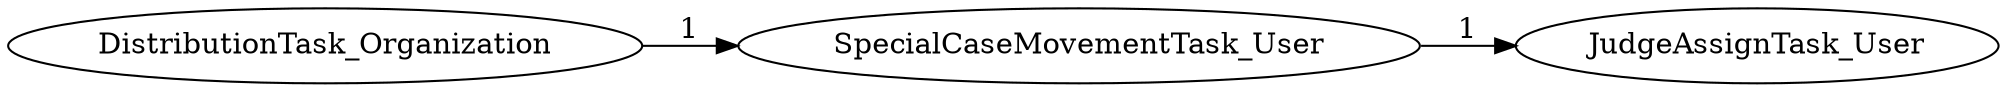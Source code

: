 digraph G {
rankdir="LR";
"SpecialCaseMovementTask_User" -> "JudgeAssignTask_User" [label=1]
"DistributionTask_Organization" -> "SpecialCaseMovementTask_User" [label=1]
}
